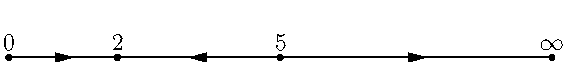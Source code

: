 size(10cm);

dot("$0$",(0,0),N);
dot("$2$",(2,0),N);
dot("$5$",(5,0),N);
dot("$\infty$",(10,0),N);

draw((0,0)--(2,0),MidArrow);
draw((5,0)--(2,0),MidArrow);
draw((5,0)--(10,0),MidArrow);

dot((10,1),invisible);

